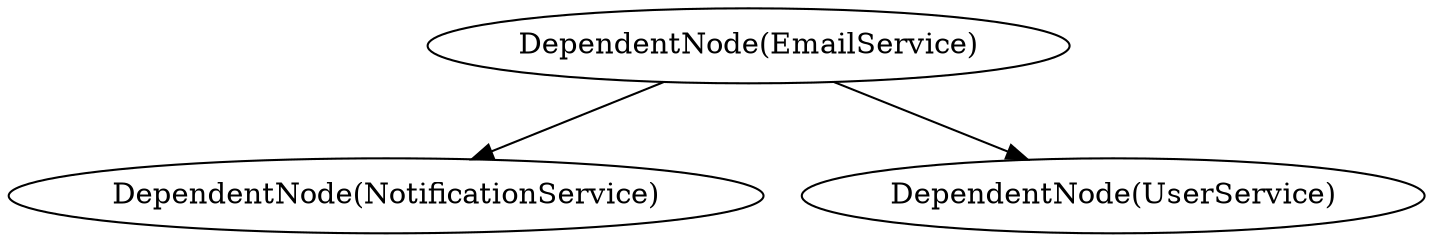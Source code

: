 // Dependency Graph
digraph {
	"DependentNode(EmailService)" [label="DependentNode(EmailService)" color=black]
	"DependentNode(EmailService)" -> "DependentNode(NotificationService)" [color=black]
	"DependentNode(EmailService)" [label="DependentNode(EmailService)" color=black]
	"DependentNode(EmailService)" -> "DependentNode(UserService)" [color=black]
}
